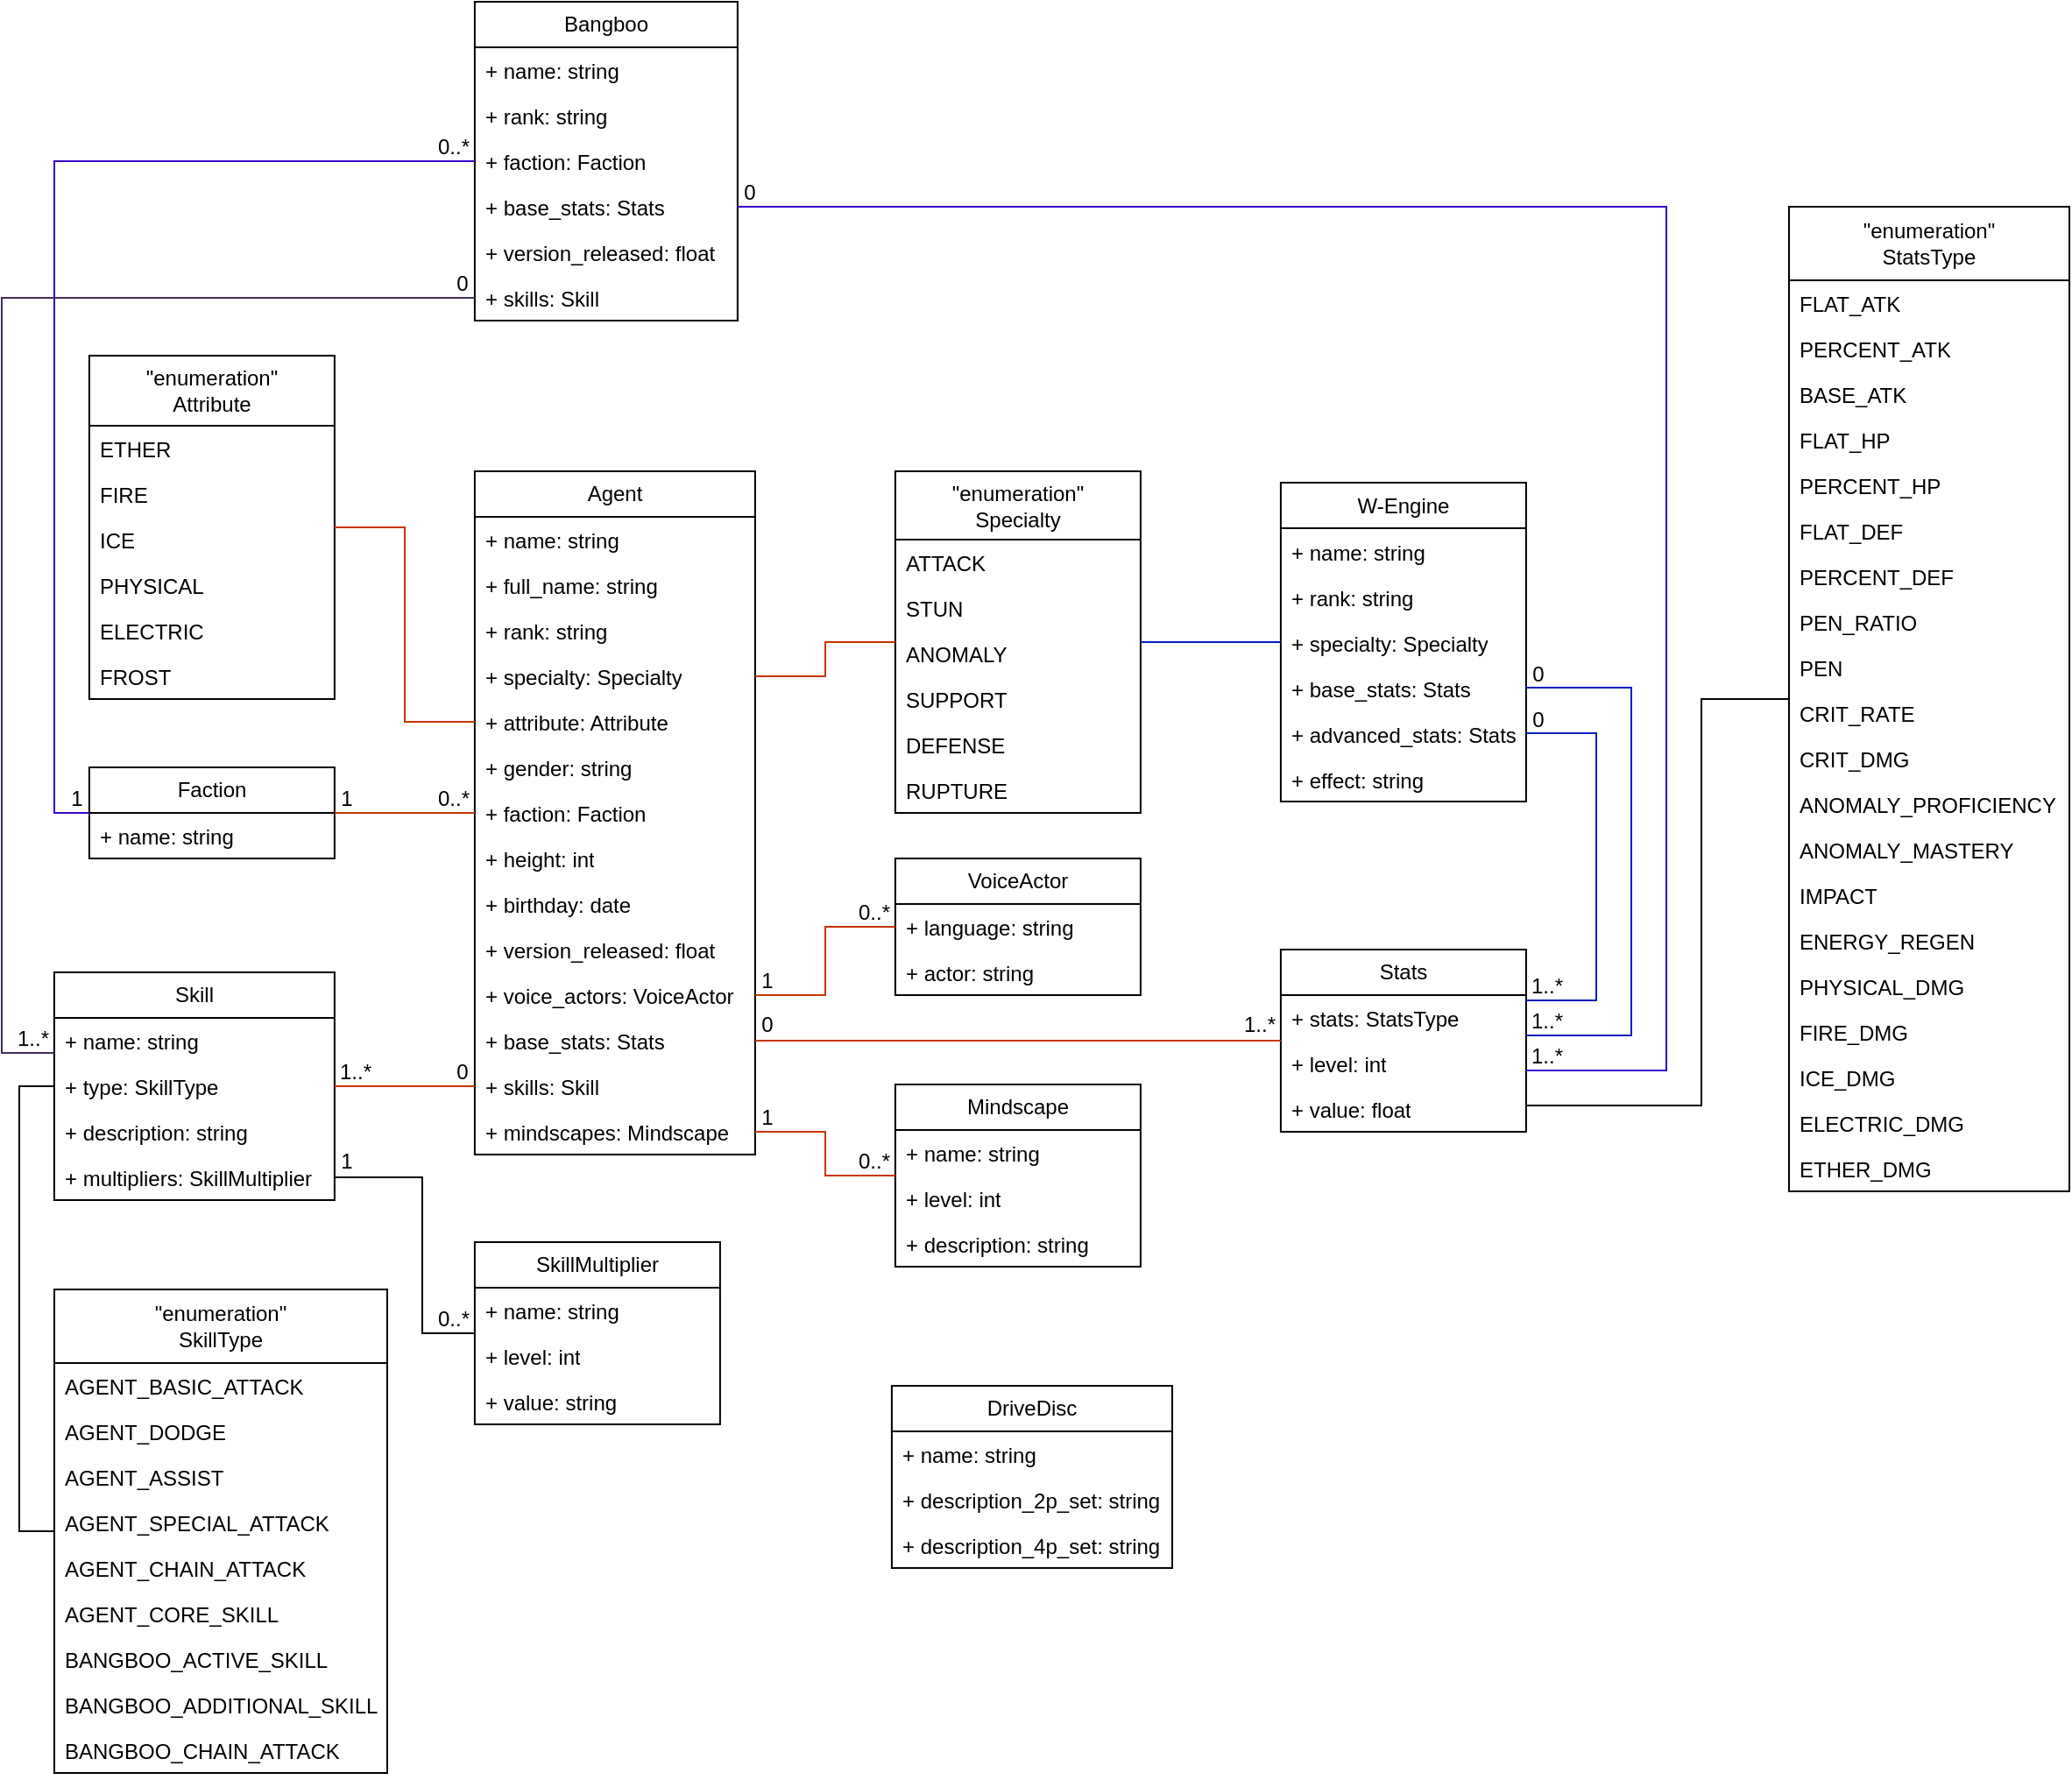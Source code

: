 <mxfile>
    <diagram id="P8Jxklh7Gxz-3FsQAMAO" name="Page-1">
        <mxGraphModel dx="1469" dy="1063" grid="1" gridSize="10" guides="1" tooltips="1" connect="1" arrows="1" fold="1" page="1" pageScale="1" pageWidth="827" pageHeight="1169" math="0" shadow="0">
            <root>
                <mxCell id="0"/>
                <mxCell id="1" parent="0"/>
                <mxCell id="2" value="Agent" style="swimlane;fontStyle=0;childLayout=stackLayout;horizontal=1;startSize=26;fillColor=none;horizontalStack=0;resizeParent=1;resizeParentMax=0;resizeLast=0;collapsible=1;marginBottom=0;whiteSpace=wrap;html=1;" parent="1" vertex="1">
                    <mxGeometry x="279.95" y="278" width="160" height="390" as="geometry"/>
                </mxCell>
                <mxCell id="3" value="+ name: string" style="text;strokeColor=none;fillColor=none;align=left;verticalAlign=top;spacingLeft=4;spacingRight=4;overflow=hidden;rotatable=0;points=[[0,0.5],[1,0.5]];portConstraint=eastwest;whiteSpace=wrap;html=1;" parent="2" vertex="1">
                    <mxGeometry y="26" width="160" height="26" as="geometry"/>
                </mxCell>
                <mxCell id="37" value="+ full_name: string" style="text;strokeColor=none;fillColor=none;align=left;verticalAlign=top;spacingLeft=4;spacingRight=4;overflow=hidden;rotatable=0;points=[[0,0.5],[1,0.5]];portConstraint=eastwest;whiteSpace=wrap;html=1;" parent="2" vertex="1">
                    <mxGeometry y="52" width="160" height="26" as="geometry"/>
                </mxCell>
                <mxCell id="4" value="+ rank: string" style="text;strokeColor=none;fillColor=none;align=left;verticalAlign=top;spacingLeft=4;spacingRight=4;overflow=hidden;rotatable=0;points=[[0,0.5],[1,0.5]];portConstraint=eastwest;whiteSpace=wrap;html=1;" parent="2" vertex="1">
                    <mxGeometry y="78" width="160" height="26" as="geometry"/>
                </mxCell>
                <mxCell id="5" value="+ specialty: Specialty" style="text;strokeColor=none;fillColor=none;align=left;verticalAlign=top;spacingLeft=4;spacingRight=4;overflow=hidden;rotatable=0;points=[[0,0.5],[1,0.5]];portConstraint=eastwest;whiteSpace=wrap;html=1;" parent="2" vertex="1">
                    <mxGeometry y="104" width="160" height="26" as="geometry"/>
                </mxCell>
                <mxCell id="30" value="+ attribute: Attribute" style="text;strokeColor=none;fillColor=none;align=left;verticalAlign=top;spacingLeft=4;spacingRight=4;overflow=hidden;rotatable=0;points=[[0,0.5],[1,0.5]];portConstraint=eastwest;whiteSpace=wrap;html=1;" parent="2" vertex="1">
                    <mxGeometry y="130" width="160" height="26" as="geometry"/>
                </mxCell>
                <mxCell id="35" value="+ gender: string" style="text;strokeColor=none;fillColor=none;align=left;verticalAlign=top;spacingLeft=4;spacingRight=4;overflow=hidden;rotatable=0;points=[[0,0.5],[1,0.5]];portConstraint=eastwest;whiteSpace=wrap;html=1;" parent="2" vertex="1">
                    <mxGeometry y="156" width="160" height="26" as="geometry"/>
                </mxCell>
                <mxCell id="36" value="+ faction: Faction" style="text;strokeColor=none;fillColor=none;align=left;verticalAlign=top;spacingLeft=4;spacingRight=4;overflow=hidden;rotatable=0;points=[[0,0.5],[1,0.5]];portConstraint=eastwest;whiteSpace=wrap;html=1;" parent="2" vertex="1">
                    <mxGeometry y="182" width="160" height="26" as="geometry"/>
                </mxCell>
                <mxCell id="34" value="+ height: int" style="text;strokeColor=none;fillColor=none;align=left;verticalAlign=top;spacingLeft=4;spacingRight=4;overflow=hidden;rotatable=0;points=[[0,0.5],[1,0.5]];portConstraint=eastwest;whiteSpace=wrap;html=1;" parent="2" vertex="1">
                    <mxGeometry y="208" width="160" height="26" as="geometry"/>
                </mxCell>
                <mxCell id="33" value="+ birthday: date" style="text;strokeColor=none;fillColor=none;align=left;verticalAlign=top;spacingLeft=4;spacingRight=4;overflow=hidden;rotatable=0;points=[[0,0.5],[1,0.5]];portConstraint=eastwest;whiteSpace=wrap;html=1;" parent="2" vertex="1">
                    <mxGeometry y="234" width="160" height="26" as="geometry"/>
                </mxCell>
                <mxCell id="32" value="+ version_released: float" style="text;strokeColor=none;fillColor=none;align=left;verticalAlign=top;spacingLeft=4;spacingRight=4;overflow=hidden;rotatable=0;points=[[0,0.5],[1,0.5]];portConstraint=eastwest;whiteSpace=wrap;html=1;" parent="2" vertex="1">
                    <mxGeometry y="260" width="160" height="26" as="geometry"/>
                </mxCell>
                <mxCell id="31" value="+ voice_actors: VoiceActor" style="text;strokeColor=none;fillColor=none;align=left;verticalAlign=top;spacingLeft=4;spacingRight=4;overflow=hidden;rotatable=0;points=[[0,0.5],[1,0.5]];portConstraint=eastwest;whiteSpace=wrap;html=1;" parent="2" vertex="1">
                    <mxGeometry y="286" width="160" height="26" as="geometry"/>
                </mxCell>
                <mxCell id="90" value="+ base_stats: Stats" style="text;strokeColor=none;fillColor=none;align=left;verticalAlign=top;spacingLeft=4;spacingRight=4;overflow=hidden;rotatable=0;points=[[0,0.5],[1,0.5]];portConstraint=eastwest;whiteSpace=wrap;html=1;" parent="2" vertex="1">
                    <mxGeometry y="312" width="160" height="26" as="geometry"/>
                </mxCell>
                <mxCell id="38" value="+ skills: Skill" style="text;strokeColor=none;fillColor=none;align=left;verticalAlign=top;spacingLeft=4;spacingRight=4;overflow=hidden;rotatable=0;points=[[0,0.5],[1,0.5]];portConstraint=eastwest;whiteSpace=wrap;html=1;" parent="2" vertex="1">
                    <mxGeometry y="338" width="160" height="26" as="geometry"/>
                </mxCell>
                <mxCell id="40" value="+ mindscapes: Mindscape" style="text;strokeColor=none;fillColor=none;align=left;verticalAlign=top;spacingLeft=4;spacingRight=4;overflow=hidden;rotatable=0;points=[[0,0.5],[1,0.5]];portConstraint=eastwest;whiteSpace=wrap;html=1;" parent="2" vertex="1">
                    <mxGeometry y="364" width="160" height="26" as="geometry"/>
                </mxCell>
                <mxCell id="6" value="W-Engine" style="swimlane;fontStyle=0;childLayout=stackLayout;horizontal=1;startSize=26;fillColor=none;horizontalStack=0;resizeParent=1;resizeParentMax=0;resizeLast=0;collapsible=1;marginBottom=0;whiteSpace=wrap;html=1;" parent="1" vertex="1">
                    <mxGeometry x="739.95" y="284.5" width="140" height="182" as="geometry"/>
                </mxCell>
                <mxCell id="7" value="+ name: string" style="text;strokeColor=none;fillColor=none;align=left;verticalAlign=top;spacingLeft=4;spacingRight=4;overflow=hidden;rotatable=0;points=[[0,0.5],[1,0.5]];portConstraint=eastwest;whiteSpace=wrap;html=1;" parent="6" vertex="1">
                    <mxGeometry y="26" width="140" height="26" as="geometry"/>
                </mxCell>
                <mxCell id="8" value="+ rank: string" style="text;strokeColor=none;fillColor=none;align=left;verticalAlign=top;spacingLeft=4;spacingRight=4;overflow=hidden;rotatable=0;points=[[0,0.5],[1,0.5]];portConstraint=eastwest;whiteSpace=wrap;html=1;" parent="6" vertex="1">
                    <mxGeometry y="52" width="140" height="26" as="geometry"/>
                </mxCell>
                <mxCell id="9" value="+ specialty: Specialty" style="text;strokeColor=none;fillColor=none;align=left;verticalAlign=top;spacingLeft=4;spacingRight=4;overflow=hidden;rotatable=0;points=[[0,0.5],[1,0.5]];portConstraint=eastwest;whiteSpace=wrap;html=1;" parent="6" vertex="1">
                    <mxGeometry y="78" width="140" height="26" as="geometry"/>
                </mxCell>
                <mxCell id="69" value="+ base_stats: Stats" style="text;strokeColor=none;fillColor=none;align=left;verticalAlign=top;spacingLeft=4;spacingRight=4;overflow=hidden;rotatable=0;points=[[0,0.5],[1,0.5]];portConstraint=eastwest;whiteSpace=wrap;html=1;" parent="6" vertex="1">
                    <mxGeometry y="104" width="140" height="26" as="geometry"/>
                </mxCell>
                <mxCell id="70" value="+ advanced_stats: Stats" style="text;strokeColor=none;fillColor=none;align=left;verticalAlign=top;spacingLeft=4;spacingRight=4;overflow=hidden;rotatable=0;points=[[0,0.5],[1,0.5]];portConstraint=eastwest;whiteSpace=wrap;html=1;" parent="6" vertex="1">
                    <mxGeometry y="130" width="140" height="26" as="geometry"/>
                </mxCell>
                <mxCell id="75" value="+ effect: string" style="text;strokeColor=none;fillColor=none;align=left;verticalAlign=top;spacingLeft=4;spacingRight=4;overflow=hidden;rotatable=0;points=[[0,0.5],[1,0.5]];portConstraint=eastwest;whiteSpace=wrap;html=1;" parent="6" vertex="1">
                    <mxGeometry y="156" width="140" height="26" as="geometry"/>
                </mxCell>
                <mxCell id="10" value="Bangboo" style="swimlane;fontStyle=0;childLayout=stackLayout;horizontal=1;startSize=26;fillColor=none;horizontalStack=0;resizeParent=1;resizeParentMax=0;resizeLast=0;collapsible=1;marginBottom=0;whiteSpace=wrap;html=1;" parent="1" vertex="1">
                    <mxGeometry x="279.95" y="10" width="150" height="182" as="geometry"/>
                </mxCell>
                <mxCell id="11" value="+ name: string" style="text;strokeColor=none;fillColor=none;align=left;verticalAlign=top;spacingLeft=4;spacingRight=4;overflow=hidden;rotatable=0;points=[[0,0.5],[1,0.5]];portConstraint=eastwest;whiteSpace=wrap;html=1;" parent="10" vertex="1">
                    <mxGeometry y="26" width="150" height="26" as="geometry"/>
                </mxCell>
                <mxCell id="12" value="+ rank: string" style="text;strokeColor=none;fillColor=none;align=left;verticalAlign=top;spacingLeft=4;spacingRight=4;overflow=hidden;rotatable=0;points=[[0,0.5],[1,0.5]];portConstraint=eastwest;whiteSpace=wrap;html=1;" parent="10" vertex="1">
                    <mxGeometry y="52" width="150" height="26" as="geometry"/>
                </mxCell>
                <mxCell id="76" value="+ faction: Faction" style="text;strokeColor=none;fillColor=none;align=left;verticalAlign=top;spacingLeft=4;spacingRight=4;overflow=hidden;rotatable=0;points=[[0,0.5],[1,0.5]];portConstraint=eastwest;whiteSpace=wrap;html=1;" parent="10" vertex="1">
                    <mxGeometry y="78" width="150" height="26" as="geometry"/>
                </mxCell>
                <mxCell id="77" value="+ base_stats: Stats" style="text;strokeColor=none;fillColor=none;align=left;verticalAlign=top;spacingLeft=4;spacingRight=4;overflow=hidden;rotatable=0;points=[[0,0.5],[1,0.5]];portConstraint=eastwest;whiteSpace=wrap;html=1;" parent="10" vertex="1">
                    <mxGeometry y="104" width="150" height="26" as="geometry"/>
                </mxCell>
                <mxCell id="92" value="+ version_released: float" style="text;strokeColor=none;fillColor=none;align=left;verticalAlign=top;spacingLeft=4;spacingRight=4;overflow=hidden;rotatable=0;points=[[0,0.5],[1,0.5]];portConstraint=eastwest;whiteSpace=wrap;html=1;" parent="10" vertex="1">
                    <mxGeometry y="130" width="150" height="26" as="geometry"/>
                </mxCell>
                <mxCell id="13" value="+ skills: Skill" style="text;strokeColor=none;fillColor=none;align=left;verticalAlign=top;spacingLeft=4;spacingRight=4;overflow=hidden;rotatable=0;points=[[0,0.5],[1,0.5]];portConstraint=eastwest;whiteSpace=wrap;html=1;" parent="10" vertex="1">
                    <mxGeometry y="156" width="150" height="26" as="geometry"/>
                </mxCell>
                <mxCell id="14" value="DriveDisc" style="swimlane;fontStyle=0;childLayout=stackLayout;horizontal=1;startSize=26;fillColor=none;horizontalStack=0;resizeParent=1;resizeParentMax=0;resizeLast=0;collapsible=1;marginBottom=0;whiteSpace=wrap;html=1;" parent="1" vertex="1">
                    <mxGeometry x="517.95" y="800" width="160.05" height="104" as="geometry"/>
                </mxCell>
                <mxCell id="15" value="+ name: string" style="text;strokeColor=none;fillColor=none;align=left;verticalAlign=top;spacingLeft=4;spacingRight=4;overflow=hidden;rotatable=0;points=[[0,0.5],[1,0.5]];portConstraint=eastwest;whiteSpace=wrap;html=1;" parent="14" vertex="1">
                    <mxGeometry y="26" width="160.05" height="26" as="geometry"/>
                </mxCell>
                <mxCell id="17" value="+ description_2p_set: string" style="text;strokeColor=none;fillColor=none;align=left;verticalAlign=top;spacingLeft=4;spacingRight=4;overflow=hidden;rotatable=0;points=[[0,0.5],[1,0.5]];portConstraint=eastwest;whiteSpace=wrap;html=1;" parent="14" vertex="1">
                    <mxGeometry y="52" width="160.05" height="26" as="geometry"/>
                </mxCell>
                <mxCell id="97" value="+ description_4p_set: string" style="text;strokeColor=none;fillColor=none;align=left;verticalAlign=top;spacingLeft=4;spacingRight=4;overflow=hidden;rotatable=0;points=[[0,0.5],[1,0.5]];portConstraint=eastwest;whiteSpace=wrap;html=1;" parent="14" vertex="1">
                    <mxGeometry y="78" width="160.05" height="26" as="geometry"/>
                </mxCell>
                <mxCell id="18" value="&lt;div&gt;&lt;font style=&quot;color: light-dark(rgb(0, 0, 0), rgb(255, 255, 255));&quot;&gt;&quot;enumeration&quot;&lt;/font&gt;&lt;/div&gt;Attribute" style="swimlane;fontStyle=0;childLayout=stackLayout;horizontal=1;startSize=40;fillColor=none;horizontalStack=0;resizeParent=1;resizeParentMax=0;resizeLast=0;collapsible=1;marginBottom=0;whiteSpace=wrap;html=1;" parent="1" vertex="1">
                    <mxGeometry x="59.95" y="212" width="140" height="196" as="geometry"/>
                </mxCell>
                <mxCell id="19" value="ETHER" style="text;strokeColor=none;fillColor=none;align=left;verticalAlign=top;spacingLeft=4;spacingRight=4;overflow=hidden;rotatable=0;points=[[0,0.5],[1,0.5]];portConstraint=eastwest;whiteSpace=wrap;html=1;" parent="18" vertex="1">
                    <mxGeometry y="40" width="140" height="26" as="geometry"/>
                </mxCell>
                <mxCell id="192" value="FIRE" style="text;strokeColor=none;fillColor=none;align=left;verticalAlign=top;spacingLeft=4;spacingRight=4;overflow=hidden;rotatable=0;points=[[0,0.5],[1,0.5]];portConstraint=eastwest;whiteSpace=wrap;html=1;" parent="18" vertex="1">
                    <mxGeometry y="66" width="140" height="26" as="geometry"/>
                </mxCell>
                <mxCell id="196" value="ICE" style="text;strokeColor=none;fillColor=none;align=left;verticalAlign=top;spacingLeft=4;spacingRight=4;overflow=hidden;rotatable=0;points=[[0,0.5],[1,0.5]];portConstraint=eastwest;whiteSpace=wrap;html=1;" parent="18" vertex="1">
                    <mxGeometry y="92" width="140" height="26" as="geometry"/>
                </mxCell>
                <mxCell id="195" value="PHYSICAL" style="text;strokeColor=none;fillColor=none;align=left;verticalAlign=top;spacingLeft=4;spacingRight=4;overflow=hidden;rotatable=0;points=[[0,0.5],[1,0.5]];portConstraint=eastwest;whiteSpace=wrap;html=1;" parent="18" vertex="1">
                    <mxGeometry y="118" width="140" height="26" as="geometry"/>
                </mxCell>
                <mxCell id="194" value="ELECTRIC" style="text;strokeColor=none;fillColor=none;align=left;verticalAlign=top;spacingLeft=4;spacingRight=4;overflow=hidden;rotatable=0;points=[[0,0.5],[1,0.5]];portConstraint=eastwest;whiteSpace=wrap;html=1;" parent="18" vertex="1">
                    <mxGeometry y="144" width="140" height="26" as="geometry"/>
                </mxCell>
                <mxCell id="193" value="FROST" style="text;strokeColor=none;fillColor=none;align=left;verticalAlign=top;spacingLeft=4;spacingRight=4;overflow=hidden;rotatable=0;points=[[0,0.5],[1,0.5]];portConstraint=eastwest;whiteSpace=wrap;html=1;" parent="18" vertex="1">
                    <mxGeometry y="170" width="140" height="26" as="geometry"/>
                </mxCell>
                <mxCell id="22" value="&lt;div&gt;&quot;enumeration&quot;&lt;/div&gt;&lt;span style=&quot;color: rgb(255, 255, 255);&quot;&gt;&lt;/span&gt;&lt;div&gt;&lt;span style=&quot;background-color: transparent;&quot;&gt;Specialty&lt;/span&gt;&lt;/div&gt;" style="swimlane;fontStyle=0;childLayout=stackLayout;horizontal=1;startSize=39;fillColor=none;horizontalStack=0;resizeParent=1;resizeParentMax=0;resizeLast=0;collapsible=1;marginBottom=0;whiteSpace=wrap;html=1;" parent="1" vertex="1">
                    <mxGeometry x="519.95" y="278" width="140" height="195" as="geometry"/>
                </mxCell>
                <mxCell id="23" value="ATTACK" style="text;strokeColor=none;fillColor=none;align=left;verticalAlign=top;spacingLeft=4;spacingRight=4;overflow=hidden;rotatable=0;points=[[0,0.5],[1,0.5]];portConstraint=eastwest;whiteSpace=wrap;html=1;" parent="22" vertex="1">
                    <mxGeometry y="39" width="140" height="26" as="geometry"/>
                </mxCell>
                <mxCell id="188" value="STUN" style="text;strokeColor=none;fillColor=none;align=left;verticalAlign=top;spacingLeft=4;spacingRight=4;overflow=hidden;rotatable=0;points=[[0,0.5],[1,0.5]];portConstraint=eastwest;whiteSpace=wrap;html=1;" parent="22" vertex="1">
                    <mxGeometry y="65" width="140" height="26" as="geometry"/>
                </mxCell>
                <mxCell id="189" value="ANOMALY" style="text;strokeColor=none;fillColor=none;align=left;verticalAlign=top;spacingLeft=4;spacingRight=4;overflow=hidden;rotatable=0;points=[[0,0.5],[1,0.5]];portConstraint=eastwest;whiteSpace=wrap;html=1;" parent="22" vertex="1">
                    <mxGeometry y="91" width="140" height="26" as="geometry"/>
                </mxCell>
                <mxCell id="190" value="SUPPORT" style="text;strokeColor=none;fillColor=none;align=left;verticalAlign=top;spacingLeft=4;spacingRight=4;overflow=hidden;rotatable=0;points=[[0,0.5],[1,0.5]];portConstraint=eastwest;whiteSpace=wrap;html=1;" parent="22" vertex="1">
                    <mxGeometry y="117" width="140" height="26" as="geometry"/>
                </mxCell>
                <mxCell id="191" value="DEFENSE" style="text;strokeColor=none;fillColor=none;align=left;verticalAlign=top;spacingLeft=4;spacingRight=4;overflow=hidden;rotatable=0;points=[[0,0.5],[1,0.5]];portConstraint=eastwest;whiteSpace=wrap;html=1;" parent="22" vertex="1">
                    <mxGeometry y="143" width="140" height="26" as="geometry"/>
                </mxCell>
                <mxCell id="242" value="RUPTURE" style="text;strokeColor=none;fillColor=none;align=left;verticalAlign=top;spacingLeft=4;spacingRight=4;overflow=hidden;rotatable=0;points=[[0,0.5],[1,0.5]];portConstraint=eastwest;whiteSpace=wrap;html=1;" vertex="1" parent="22">
                    <mxGeometry y="169" width="140" height="26" as="geometry"/>
                </mxCell>
                <mxCell id="26" value="Faction" style="swimlane;fontStyle=0;childLayout=stackLayout;horizontal=1;startSize=26;fillColor=none;horizontalStack=0;resizeParent=1;resizeParentMax=0;resizeLast=0;collapsible=1;marginBottom=0;whiteSpace=wrap;html=1;" parent="1" vertex="1">
                    <mxGeometry x="59.95" y="447" width="140" height="52" as="geometry"/>
                </mxCell>
                <mxCell id="27" value="+ name: string" style="text;strokeColor=none;fillColor=none;align=left;verticalAlign=top;spacingLeft=4;spacingRight=4;overflow=hidden;rotatable=0;points=[[0,0.5],[1,0.5]];portConstraint=eastwest;whiteSpace=wrap;html=1;" parent="26" vertex="1">
                    <mxGeometry y="26" width="140" height="26" as="geometry"/>
                </mxCell>
                <mxCell id="45" value="Skill" style="swimlane;fontStyle=0;childLayout=stackLayout;horizontal=1;startSize=26;fillColor=none;horizontalStack=0;resizeParent=1;resizeParentMax=0;resizeLast=0;collapsible=1;marginBottom=0;whiteSpace=wrap;html=1;" parent="1" vertex="1">
                    <mxGeometry x="39.95" y="564" width="160" height="130" as="geometry"/>
                </mxCell>
                <mxCell id="46" value="+ name: string" style="text;strokeColor=none;fillColor=none;align=left;verticalAlign=top;spacingLeft=4;spacingRight=4;overflow=hidden;rotatable=0;points=[[0,0.5],[1,0.5]];portConstraint=eastwest;whiteSpace=wrap;html=1;" parent="45" vertex="1">
                    <mxGeometry y="26" width="160" height="26" as="geometry"/>
                </mxCell>
                <mxCell id="223" value="+ type: SkillType" style="text;strokeColor=none;fillColor=none;align=left;verticalAlign=top;spacingLeft=4;spacingRight=4;overflow=hidden;rotatable=0;points=[[0,0.5],[1,0.5]];portConstraint=eastwest;whiteSpace=wrap;html=1;" parent="45" vertex="1">
                    <mxGeometry y="52" width="160" height="26" as="geometry"/>
                </mxCell>
                <mxCell id="47" value="+ description: string" style="text;strokeColor=none;fillColor=none;align=left;verticalAlign=top;spacingLeft=4;spacingRight=4;overflow=hidden;rotatable=0;points=[[0,0.5],[1,0.5]];portConstraint=eastwest;whiteSpace=wrap;html=1;" parent="45" vertex="1">
                    <mxGeometry y="78" width="160" height="26" as="geometry"/>
                </mxCell>
                <mxCell id="48" value="+ multipliers: SkillMultiplier" style="text;strokeColor=none;fillColor=none;align=left;verticalAlign=top;spacingLeft=4;spacingRight=4;overflow=hidden;rotatable=0;points=[[0,0.5],[1,0.5]];portConstraint=eastwest;whiteSpace=wrap;html=1;" parent="45" vertex="1">
                    <mxGeometry y="104" width="160" height="26" as="geometry"/>
                </mxCell>
                <mxCell id="60" value="SkillMultiplier" style="swimlane;fontStyle=0;childLayout=stackLayout;horizontal=1;startSize=26;fillColor=none;horizontalStack=0;resizeParent=1;resizeParentMax=0;resizeLast=0;collapsible=1;marginBottom=0;whiteSpace=wrap;html=1;" parent="1" vertex="1">
                    <mxGeometry x="279.95" y="718" width="140" height="104" as="geometry"/>
                </mxCell>
                <mxCell id="61" value="+ name: string" style="text;strokeColor=none;fillColor=none;align=left;verticalAlign=top;spacingLeft=4;spacingRight=4;overflow=hidden;rotatable=0;points=[[0,0.5],[1,0.5]];portConstraint=eastwest;whiteSpace=wrap;html=1;" parent="60" vertex="1">
                    <mxGeometry y="26" width="140" height="26" as="geometry"/>
                </mxCell>
                <mxCell id="62" value="+ level: int" style="text;strokeColor=none;fillColor=none;align=left;verticalAlign=top;spacingLeft=4;spacingRight=4;overflow=hidden;rotatable=0;points=[[0,0.5],[1,0.5]];portConstraint=eastwest;whiteSpace=wrap;html=1;" parent="60" vertex="1">
                    <mxGeometry y="52" width="140" height="26" as="geometry"/>
                </mxCell>
                <mxCell id="63" value="+ value: string" style="text;strokeColor=none;fillColor=none;align=left;verticalAlign=top;spacingLeft=4;spacingRight=4;overflow=hidden;rotatable=0;points=[[0,0.5],[1,0.5]];portConstraint=eastwest;whiteSpace=wrap;html=1;" parent="60" vertex="1">
                    <mxGeometry y="78" width="140" height="26" as="geometry"/>
                </mxCell>
                <mxCell id="71" value="Stats" style="swimlane;fontStyle=0;childLayout=stackLayout;horizontal=1;startSize=26;fillColor=none;horizontalStack=0;resizeParent=1;resizeParentMax=0;resizeLast=0;collapsible=1;marginBottom=0;whiteSpace=wrap;html=1;" parent="1" vertex="1">
                    <mxGeometry x="739.95" y="551" width="140" height="104" as="geometry"/>
                </mxCell>
                <mxCell id="72" value="+ stats: StatsType" style="text;strokeColor=none;fillColor=none;align=left;verticalAlign=top;spacingLeft=4;spacingRight=4;overflow=hidden;rotatable=0;points=[[0,0.5],[1,0.5]];portConstraint=eastwest;whiteSpace=wrap;html=1;" parent="71" vertex="1">
                    <mxGeometry y="26" width="140" height="26" as="geometry"/>
                </mxCell>
                <mxCell id="91" value="+ level: int" style="text;strokeColor=none;fillColor=none;align=left;verticalAlign=top;spacingLeft=4;spacingRight=4;overflow=hidden;rotatable=0;points=[[0,0.5],[1,0.5]];portConstraint=eastwest;whiteSpace=wrap;html=1;" parent="71" vertex="1">
                    <mxGeometry y="52" width="140" height="26" as="geometry"/>
                </mxCell>
                <mxCell id="73" value="+ value: float" style="text;strokeColor=none;fillColor=none;align=left;verticalAlign=top;spacingLeft=4;spacingRight=4;overflow=hidden;rotatable=0;points=[[0,0.5],[1,0.5]];portConstraint=eastwest;whiteSpace=wrap;html=1;" parent="71" vertex="1">
                    <mxGeometry y="78" width="140" height="26" as="geometry"/>
                </mxCell>
                <mxCell id="103" value="VoiceActor" style="swimlane;fontStyle=0;childLayout=stackLayout;horizontal=1;startSize=26;fillColor=none;horizontalStack=0;resizeParent=1;resizeParentMax=0;resizeLast=0;collapsible=1;marginBottom=0;whiteSpace=wrap;html=1;" parent="1" vertex="1">
                    <mxGeometry x="519.95" y="499" width="140" height="78" as="geometry"/>
                </mxCell>
                <mxCell id="104" value="+ language: string" style="text;strokeColor=none;fillColor=none;align=left;verticalAlign=top;spacingLeft=4;spacingRight=4;overflow=hidden;rotatable=0;points=[[0,0.5],[1,0.5]];portConstraint=eastwest;whiteSpace=wrap;html=1;" parent="103" vertex="1">
                    <mxGeometry y="26" width="140" height="26" as="geometry"/>
                </mxCell>
                <mxCell id="105" value="+ actor: string" style="text;strokeColor=none;fillColor=none;align=left;verticalAlign=top;spacingLeft=4;spacingRight=4;overflow=hidden;rotatable=0;points=[[0,0.5],[1,0.5]];portConstraint=eastwest;whiteSpace=wrap;html=1;" parent="103" vertex="1">
                    <mxGeometry y="52" width="140" height="26" as="geometry"/>
                </mxCell>
                <mxCell id="107" value="Mindscape" style="swimlane;fontStyle=0;childLayout=stackLayout;horizontal=1;startSize=26;fillColor=none;horizontalStack=0;resizeParent=1;resizeParentMax=0;resizeLast=0;collapsible=1;marginBottom=0;whiteSpace=wrap;html=1;" parent="1" vertex="1">
                    <mxGeometry x="519.95" y="628" width="140" height="104" as="geometry"/>
                </mxCell>
                <mxCell id="108" value="+ name: string" style="text;strokeColor=none;fillColor=none;align=left;verticalAlign=top;spacingLeft=4;spacingRight=4;overflow=hidden;rotatable=0;points=[[0,0.5],[1,0.5]];portConstraint=eastwest;whiteSpace=wrap;html=1;" parent="107" vertex="1">
                    <mxGeometry y="26" width="140" height="26" as="geometry"/>
                </mxCell>
                <mxCell id="109" value="+ level: int" style="text;strokeColor=none;fillColor=none;align=left;verticalAlign=top;spacingLeft=4;spacingRight=4;overflow=hidden;rotatable=0;points=[[0,0.5],[1,0.5]];portConstraint=eastwest;whiteSpace=wrap;html=1;" parent="107" vertex="1">
                    <mxGeometry y="52" width="140" height="26" as="geometry"/>
                </mxCell>
                <mxCell id="110" value="+ description: string" style="text;strokeColor=none;fillColor=none;align=left;verticalAlign=top;spacingLeft=4;spacingRight=4;overflow=hidden;rotatable=0;points=[[0,0.5],[1,0.5]];portConstraint=eastwest;whiteSpace=wrap;html=1;" parent="107" vertex="1">
                    <mxGeometry y="78" width="140" height="26" as="geometry"/>
                </mxCell>
                <mxCell id="111" style="edgeStyle=elbowEdgeStyle;html=1;exitX=0;exitY=0.5;exitDx=0;exitDy=0;endArrow=none;endFill=0;strokeColor=#C73500;rounded=0;fillColor=#fa6800;" parent="1" source="36" target="26" edge="1">
                    <mxGeometry relative="1" as="geometry">
                        <mxPoint x="230" y="508" as="targetPoint"/>
                    </mxGeometry>
                </mxCell>
                <mxCell id="112" style="edgeStyle=orthogonalEdgeStyle;html=1;exitX=1;exitY=0.5;exitDx=0;exitDy=0;endArrow=none;endFill=0;strokeColor=#C73500;fillColor=#fa6800;rounded=0;curved=0;" parent="1" source="5" target="22" edge="1">
                    <mxGeometry relative="1" as="geometry"/>
                </mxCell>
                <mxCell id="115" style="edgeStyle=elbowEdgeStyle;html=1;exitX=0;exitY=0.5;exitDx=0;exitDy=0;endArrow=none;endFill=0;rounded=0;curved=0;strokeColor=#C73500;fillColor=#fa6800;" parent="1" source="30" target="18" edge="1">
                    <mxGeometry relative="1" as="geometry"/>
                </mxCell>
                <mxCell id="129" style="edgeStyle=none;html=1;exitX=1;exitY=0.5;exitDx=0;exitDy=0;endArrow=none;endFill=0;strokeColor=#C73500;fillColor=#fa6800;" parent="1" source="90" target="71" edge="1">
                    <mxGeometry relative="1" as="geometry"/>
                </mxCell>
                <mxCell id="130" style="edgeStyle=orthogonalEdgeStyle;html=1;exitX=1;exitY=0.5;exitDx=0;exitDy=0;rounded=0;endArrow=none;endFill=0;strokeColor=#C73500;fillColor=#fa6800;" parent="1" source="31" target="103" edge="1">
                    <mxGeometry relative="1" as="geometry"/>
                </mxCell>
                <mxCell id="131" style="edgeStyle=orthogonalEdgeStyle;html=1;exitX=1;exitY=0.5;exitDx=0;exitDy=0;rounded=0;curved=0;endArrow=none;endFill=0;strokeColor=#C73500;fillColor=#fa6800;" parent="1" source="40" target="107" edge="1">
                    <mxGeometry relative="1" as="geometry"/>
                </mxCell>
                <mxCell id="133" style="edgeStyle=orthogonalEdgeStyle;html=1;exitX=1;exitY=0.5;exitDx=0;exitDy=0;rounded=0;curved=0;endArrow=none;endFill=0;fillColor=#6a00ff;strokeColor=#3700CC;" parent="1" source="77" target="71" edge="1">
                    <mxGeometry relative="1" as="geometry">
                        <Array as="points">
                            <mxPoint x="960" y="127"/>
                            <mxPoint x="960" y="620"/>
                        </Array>
                    </mxGeometry>
                </mxCell>
                <mxCell id="134" style="edgeStyle=orthogonalEdgeStyle;html=1;exitX=1;exitY=0.5;exitDx=0;exitDy=0;rounded=0;endArrow=none;endFill=0;strokeColor=#001DBC;fillColor=#0050ef;" parent="1" source="70" target="71" edge="1">
                    <mxGeometry relative="1" as="geometry">
                        <Array as="points">
                            <mxPoint x="920" y="428"/>
                            <mxPoint x="920" y="580"/>
                        </Array>
                    </mxGeometry>
                </mxCell>
                <mxCell id="135" style="edgeStyle=orthogonalEdgeStyle;html=1;exitX=1;exitY=0.5;exitDx=0;exitDy=0;rounded=0;endArrow=none;endFill=0;strokeColor=#001DBC;fillColor=#0050ef;" parent="1" source="69" target="71" edge="1">
                    <mxGeometry relative="1" as="geometry">
                        <Array as="points">
                            <mxPoint x="940" y="402"/>
                            <mxPoint x="940" y="600"/>
                        </Array>
                    </mxGeometry>
                </mxCell>
                <mxCell id="139" style="edgeStyle=orthogonalEdgeStyle;html=1;exitX=0;exitY=0.5;exitDx=0;exitDy=0;rounded=0;endArrow=none;endFill=0;strokeColor=#001DBC;fillColor=#0050ef;" parent="1" source="9" target="22" edge="1">
                    <mxGeometry relative="1" as="geometry"/>
                </mxCell>
                <mxCell id="141" style="edgeStyle=orthogonalEdgeStyle;html=1;exitX=1;exitY=0.5;exitDx=0;exitDy=0;endArrow=none;endFill=0;strokeColor=light-dark(#000000,#FFFFFF);rounded=0;curved=0;" parent="1" source="48" target="60" edge="1">
                    <mxGeometry relative="1" as="geometry">
                        <Array as="points">
                            <mxPoint x="250" y="681"/>
                            <mxPoint x="250" y="770"/>
                        </Array>
                    </mxGeometry>
                </mxCell>
                <mxCell id="149" value="1" style="text;html=1;align=center;verticalAlign=middle;whiteSpace=wrap;rounded=0;" parent="1" vertex="1">
                    <mxGeometry x="201.95" y="460" width="10" height="10" as="geometry"/>
                </mxCell>
                <mxCell id="150" value="0..*" style="text;html=1;align=center;verticalAlign=middle;whiteSpace=wrap;rounded=0;" parent="1" vertex="1">
                    <mxGeometry x="257.95" y="460" width="20" height="10" as="geometry"/>
                </mxCell>
                <mxCell id="153" value="1..*" style="text;html=1;align=center;verticalAlign=middle;whiteSpace=wrap;rounded=0;" parent="1" vertex="1">
                    <mxGeometry x="201.95" y="616" width="20" height="10" as="geometry"/>
                </mxCell>
                <mxCell id="155" value="0..*" style="text;html=1;align=center;verticalAlign=middle;whiteSpace=wrap;rounded=0;" parent="1" vertex="1">
                    <mxGeometry x="258" y="757" width="20" height="10" as="geometry"/>
                </mxCell>
                <mxCell id="156" value="1" style="text;html=1;align=center;verticalAlign=middle;whiteSpace=wrap;rounded=0;" parent="1" vertex="1">
                    <mxGeometry x="201.95" y="667" width="10" height="10" as="geometry"/>
                </mxCell>
                <mxCell id="157" value="0..*" style="text;html=1;align=center;verticalAlign=middle;whiteSpace=wrap;rounded=0;" parent="1" vertex="1">
                    <mxGeometry x="497.95" y="525" width="20" height="10" as="geometry"/>
                </mxCell>
                <mxCell id="158" value="1" style="text;html=1;align=center;verticalAlign=middle;whiteSpace=wrap;rounded=0;" parent="1" vertex="1">
                    <mxGeometry x="441.95" y="564" width="10" height="10" as="geometry"/>
                </mxCell>
                <mxCell id="159" value="0..*" style="text;html=1;align=center;verticalAlign=middle;whiteSpace=wrap;rounded=0;" parent="1" vertex="1">
                    <mxGeometry x="497.95" y="667" width="20" height="10" as="geometry"/>
                </mxCell>
                <mxCell id="161" value="1" style="text;html=1;align=center;verticalAlign=middle;whiteSpace=wrap;rounded=0;" parent="1" vertex="1">
                    <mxGeometry x="441.95" y="642" width="10" height="10" as="geometry"/>
                </mxCell>
                <mxCell id="162" value="1..*" style="text;html=1;align=center;verticalAlign=middle;whiteSpace=wrap;rounded=0;" parent="1" vertex="1">
                    <mxGeometry x="717.95" y="589" width="20" height="10" as="geometry"/>
                </mxCell>
                <mxCell id="163" value="0" style="text;html=1;align=center;verticalAlign=middle;whiteSpace=wrap;rounded=0;" parent="1" vertex="1">
                    <mxGeometry x="442" y="589" width="10" height="10" as="geometry"/>
                </mxCell>
                <mxCell id="168" value="0" style="text;html=1;align=center;verticalAlign=middle;whiteSpace=wrap;rounded=0;" parent="1" vertex="1">
                    <mxGeometry x="881.95" y="414.5" width="10" height="10" as="geometry"/>
                </mxCell>
                <mxCell id="170" value="0" style="text;html=1;align=center;verticalAlign=middle;whiteSpace=wrap;rounded=0;" parent="1" vertex="1">
                    <mxGeometry x="882" y="388.5" width="10" height="10" as="geometry"/>
                </mxCell>
                <mxCell id="175" value="0" style="text;html=1;align=center;verticalAlign=middle;whiteSpace=wrap;rounded=0;" parent="1" vertex="1">
                    <mxGeometry x="267.95" y="166" width="10" height="10" as="geometry"/>
                </mxCell>
                <mxCell id="177" value="1" style="text;html=1;align=center;verticalAlign=middle;whiteSpace=wrap;rounded=0;" parent="1" vertex="1">
                    <mxGeometry x="47.95" y="460" width="10" height="10" as="geometry"/>
                </mxCell>
                <mxCell id="178" value="0..*" style="text;html=1;align=center;verticalAlign=middle;whiteSpace=wrap;rounded=0;" parent="1" vertex="1">
                    <mxGeometry x="257.95" y="88" width="20" height="10" as="geometry"/>
                </mxCell>
                <mxCell id="179" value="1..*" style="text;html=1;align=center;verticalAlign=middle;whiteSpace=wrap;rounded=0;" parent="1" vertex="1">
                    <mxGeometry x="881.95" y="607" width="20" height="10" as="geometry"/>
                </mxCell>
                <mxCell id="180" value="0" style="text;html=1;align=center;verticalAlign=middle;whiteSpace=wrap;rounded=0;" parent="1" vertex="1">
                    <mxGeometry x="432" y="114" width="10" height="10" as="geometry"/>
                </mxCell>
                <mxCell id="186" value="1..*" style="text;html=1;align=center;verticalAlign=middle;whiteSpace=wrap;rounded=0;" parent="1" vertex="1">
                    <mxGeometry x="18" y="597" width="20" height="10" as="geometry"/>
                </mxCell>
                <mxCell id="198" style="edgeStyle=orthogonalEdgeStyle;html=1;exitX=0;exitY=0.5;exitDx=0;exitDy=0;rounded=0;fillColor=#6a00ff;strokeColor=#3700CC;endArrow=none;endFill=0;" parent="1" source="76" target="26" edge="1">
                    <mxGeometry relative="1" as="geometry">
                        <Array as="points">
                            <mxPoint x="40" y="101"/>
                            <mxPoint x="40" y="473"/>
                        </Array>
                    </mxGeometry>
                </mxCell>
                <mxCell id="220" style="edgeStyle=orthogonalEdgeStyle;html=1;rounded=0;curved=0;endArrow=none;endFill=0;" parent="1" source="199" target="71" edge="1">
                    <mxGeometry relative="1" as="geometry">
                        <Array as="points">
                            <mxPoint x="980" y="408"/>
                            <mxPoint x="980" y="640"/>
                        </Array>
                    </mxGeometry>
                </mxCell>
                <mxCell id="199" value="&quot;enumeration&quot;&lt;div&gt;StatsType&lt;/div&gt;" style="swimlane;fontStyle=0;childLayout=stackLayout;horizontal=1;startSize=42;fillColor=none;horizontalStack=0;resizeParent=1;resizeParentMax=0;resizeLast=0;collapsible=1;marginBottom=0;whiteSpace=wrap;html=1;" parent="1" vertex="1">
                    <mxGeometry x="1030" y="127" width="160" height="562" as="geometry"/>
                </mxCell>
                <mxCell id="200" value="FLAT_ATK" style="text;strokeColor=none;fillColor=none;align=left;verticalAlign=top;spacingLeft=4;spacingRight=4;overflow=hidden;rotatable=0;points=[[0,0.5],[1,0.5]];portConstraint=eastwest;whiteSpace=wrap;html=1;" parent="199" vertex="1">
                    <mxGeometry y="42" width="160" height="26" as="geometry"/>
                </mxCell>
                <mxCell id="208" value="PERCENT_ATK" style="text;strokeColor=none;fillColor=none;align=left;verticalAlign=top;spacingLeft=4;spacingRight=4;overflow=hidden;rotatable=0;points=[[0,0.5],[1,0.5]];portConstraint=eastwest;whiteSpace=wrap;html=1;" parent="199" vertex="1">
                    <mxGeometry y="68" width="160" height="26" as="geometry"/>
                </mxCell>
                <mxCell id="212" value="BASE_ATK" style="text;strokeColor=none;fillColor=none;align=left;verticalAlign=top;spacingLeft=4;spacingRight=4;overflow=hidden;rotatable=0;points=[[0,0.5],[1,0.5]];portConstraint=eastwest;whiteSpace=wrap;html=1;" parent="199" vertex="1">
                    <mxGeometry y="94" width="160" height="26" as="geometry"/>
                </mxCell>
                <mxCell id="207" value="FLAT_HP" style="text;strokeColor=none;fillColor=none;align=left;verticalAlign=top;spacingLeft=4;spacingRight=4;overflow=hidden;rotatable=0;points=[[0,0.5],[1,0.5]];portConstraint=eastwest;whiteSpace=wrap;html=1;" parent="199" vertex="1">
                    <mxGeometry y="120" width="160" height="26" as="geometry"/>
                </mxCell>
                <mxCell id="211" value="PERCENT_HP" style="text;strokeColor=none;fillColor=none;align=left;verticalAlign=top;spacingLeft=4;spacingRight=4;overflow=hidden;rotatable=0;points=[[0,0.5],[1,0.5]];portConstraint=eastwest;whiteSpace=wrap;html=1;" parent="199" vertex="1">
                    <mxGeometry y="146" width="160" height="26" as="geometry"/>
                </mxCell>
                <mxCell id="201" value="FLAT_DEF" style="text;strokeColor=none;fillColor=none;align=left;verticalAlign=top;spacingLeft=4;spacingRight=4;overflow=hidden;rotatable=0;points=[[0,0.5],[1,0.5]];portConstraint=eastwest;whiteSpace=wrap;html=1;" parent="199" vertex="1">
                    <mxGeometry y="172" width="160" height="26" as="geometry"/>
                </mxCell>
                <mxCell id="213" value="PERCENT_DEF" style="text;strokeColor=none;fillColor=none;align=left;verticalAlign=top;spacingLeft=4;spacingRight=4;overflow=hidden;rotatable=0;points=[[0,0.5],[1,0.5]];portConstraint=eastwest;whiteSpace=wrap;html=1;" parent="199" vertex="1">
                    <mxGeometry y="198" width="160" height="26" as="geometry"/>
                </mxCell>
                <mxCell id="202" value="PEN_RATIO" style="text;strokeColor=none;fillColor=none;align=left;verticalAlign=top;spacingLeft=4;spacingRight=4;overflow=hidden;rotatable=0;points=[[0,0.5],[1,0.5]];portConstraint=eastwest;whiteSpace=wrap;html=1;" parent="199" vertex="1">
                    <mxGeometry y="224" width="160" height="26" as="geometry"/>
                </mxCell>
                <mxCell id="210" value="PEN" style="text;strokeColor=none;fillColor=none;align=left;verticalAlign=top;spacingLeft=4;spacingRight=4;overflow=hidden;rotatable=0;points=[[0,0.5],[1,0.5]];portConstraint=eastwest;whiteSpace=wrap;html=1;" parent="199" vertex="1">
                    <mxGeometry y="250" width="160" height="26" as="geometry"/>
                </mxCell>
                <mxCell id="209" value="CRIT_RATE" style="text;strokeColor=none;fillColor=none;align=left;verticalAlign=top;spacingLeft=4;spacingRight=4;overflow=hidden;rotatable=0;points=[[0,0.5],[1,0.5]];portConstraint=eastwest;whiteSpace=wrap;html=1;" parent="199" vertex="1">
                    <mxGeometry y="276" width="160" height="26" as="geometry"/>
                </mxCell>
                <mxCell id="206" value="CRIT_DMG" style="text;strokeColor=none;fillColor=none;align=left;verticalAlign=top;spacingLeft=4;spacingRight=4;overflow=hidden;rotatable=0;points=[[0,0.5],[1,0.5]];portConstraint=eastwest;whiteSpace=wrap;html=1;" parent="199" vertex="1">
                    <mxGeometry y="302" width="160" height="26" as="geometry"/>
                </mxCell>
                <mxCell id="205" value="ANOMALY_PROFICIENCY" style="text;strokeColor=none;fillColor=none;align=left;verticalAlign=top;spacingLeft=4;spacingRight=4;overflow=hidden;rotatable=0;points=[[0,0.5],[1,0.5]];portConstraint=eastwest;whiteSpace=wrap;html=1;" parent="199" vertex="1">
                    <mxGeometry y="328" width="160" height="26" as="geometry"/>
                </mxCell>
                <mxCell id="204" value="ANOMALY_MASTERY" style="text;strokeColor=none;fillColor=none;align=left;verticalAlign=top;spacingLeft=4;spacingRight=4;overflow=hidden;rotatable=0;points=[[0,0.5],[1,0.5]];portConstraint=eastwest;whiteSpace=wrap;html=1;" parent="199" vertex="1">
                    <mxGeometry y="354" width="160" height="26" as="geometry"/>
                </mxCell>
                <mxCell id="203" value="IMPACT" style="text;strokeColor=none;fillColor=none;align=left;verticalAlign=top;spacingLeft=4;spacingRight=4;overflow=hidden;rotatable=0;points=[[0,0.5],[1,0.5]];portConstraint=eastwest;whiteSpace=wrap;html=1;" parent="199" vertex="1">
                    <mxGeometry y="380" width="160" height="26" as="geometry"/>
                </mxCell>
                <mxCell id="214" value="ENERGY_REGEN" style="text;strokeColor=none;fillColor=none;align=left;verticalAlign=top;spacingLeft=4;spacingRight=4;overflow=hidden;rotatable=0;points=[[0,0.5],[1,0.5]];portConstraint=eastwest;whiteSpace=wrap;html=1;" parent="199" vertex="1">
                    <mxGeometry y="406" width="160" height="26" as="geometry"/>
                </mxCell>
                <mxCell id="215" value="PHYSICAL_DMG" style="text;strokeColor=none;fillColor=none;align=left;verticalAlign=top;spacingLeft=4;spacingRight=4;overflow=hidden;rotatable=0;points=[[0,0.5],[1,0.5]];portConstraint=eastwest;whiteSpace=wrap;html=1;" parent="199" vertex="1">
                    <mxGeometry y="432" width="160" height="26" as="geometry"/>
                </mxCell>
                <mxCell id="216" value="FIRE_DMG" style="text;strokeColor=none;fillColor=none;align=left;verticalAlign=top;spacingLeft=4;spacingRight=4;overflow=hidden;rotatable=0;points=[[0,0.5],[1,0.5]];portConstraint=eastwest;whiteSpace=wrap;html=1;" parent="199" vertex="1">
                    <mxGeometry y="458" width="160" height="26" as="geometry"/>
                </mxCell>
                <mxCell id="217" value="ICE_DMG" style="text;strokeColor=none;fillColor=none;align=left;verticalAlign=top;spacingLeft=4;spacingRight=4;overflow=hidden;rotatable=0;points=[[0,0.5],[1,0.5]];portConstraint=eastwest;whiteSpace=wrap;html=1;" parent="199" vertex="1">
                    <mxGeometry y="484" width="160" height="26" as="geometry"/>
                </mxCell>
                <mxCell id="218" value="ELECTRIC_DMG" style="text;strokeColor=none;fillColor=none;align=left;verticalAlign=top;spacingLeft=4;spacingRight=4;overflow=hidden;rotatable=0;points=[[0,0.5],[1,0.5]];portConstraint=eastwest;whiteSpace=wrap;html=1;" parent="199" vertex="1">
                    <mxGeometry y="510" width="160" height="26" as="geometry"/>
                </mxCell>
                <mxCell id="219" value="ETHER_DMG" style="text;strokeColor=none;fillColor=none;align=left;verticalAlign=top;spacingLeft=4;spacingRight=4;overflow=hidden;rotatable=0;points=[[0,0.5],[1,0.5]];portConstraint=eastwest;whiteSpace=wrap;html=1;" parent="199" vertex="1">
                    <mxGeometry y="536" width="160" height="26" as="geometry"/>
                </mxCell>
                <mxCell id="222" style="edgeStyle=none;html=1;exitX=0;exitY=0.5;exitDx=0;exitDy=0;fillColor=#fa6800;strokeColor=#C73500;endArrow=none;endFill=0;" parent="1" source="38" target="45" edge="1">
                    <mxGeometry relative="1" as="geometry"/>
                </mxCell>
                <mxCell id="224" value="0" style="text;html=1;align=center;verticalAlign=middle;whiteSpace=wrap;rounded=0;" parent="1" vertex="1">
                    <mxGeometry x="268" y="616" width="10" height="10" as="geometry"/>
                </mxCell>
                <mxCell id="227" style="edgeStyle=orthogonalEdgeStyle;html=1;exitX=0;exitY=0.5;exitDx=0;exitDy=0;rounded=0;fillColor=#76608a;strokeColor=#432D57;endArrow=none;endFill=0;" parent="1" source="13" target="45" edge="1">
                    <mxGeometry relative="1" as="geometry">
                        <Array as="points">
                            <mxPoint x="10" y="179"/>
                            <mxPoint x="10" y="610"/>
                        </Array>
                    </mxGeometry>
                </mxCell>
                <mxCell id="228" value="&lt;div&gt;&quot;enumeration&quot;&lt;/div&gt;SkillType" style="swimlane;fontStyle=0;childLayout=stackLayout;horizontal=1;startSize=42;fillColor=none;horizontalStack=0;resizeParent=1;resizeParentMax=0;resizeLast=0;collapsible=1;marginBottom=0;whiteSpace=wrap;html=1;" parent="1" vertex="1">
                    <mxGeometry x="40" y="745" width="190" height="276" as="geometry"/>
                </mxCell>
                <mxCell id="229" value="AGENT_BASIC_ATTACK" style="text;strokeColor=none;fillColor=none;align=left;verticalAlign=top;spacingLeft=4;spacingRight=4;overflow=hidden;rotatable=0;points=[[0,0.5],[1,0.5]];portConstraint=eastwest;whiteSpace=wrap;html=1;" parent="228" vertex="1">
                    <mxGeometry y="42" width="190" height="26" as="geometry"/>
                </mxCell>
                <mxCell id="230" value="AGENT_DODGE" style="text;strokeColor=none;fillColor=none;align=left;verticalAlign=top;spacingLeft=4;spacingRight=4;overflow=hidden;rotatable=0;points=[[0,0.5],[1,0.5]];portConstraint=eastwest;whiteSpace=wrap;html=1;" parent="228" vertex="1">
                    <mxGeometry y="68" width="190" height="26" as="geometry"/>
                </mxCell>
                <mxCell id="231" value="AGENT_ASSIST" style="text;strokeColor=none;fillColor=none;align=left;verticalAlign=top;spacingLeft=4;spacingRight=4;overflow=hidden;rotatable=0;points=[[0,0.5],[1,0.5]];portConstraint=eastwest;whiteSpace=wrap;html=1;" parent="228" vertex="1">
                    <mxGeometry y="94" width="190" height="26" as="geometry"/>
                </mxCell>
                <mxCell id="234" value="AGENT_SPECIAL_ATTACK" style="text;strokeColor=none;fillColor=none;align=left;verticalAlign=top;spacingLeft=4;spacingRight=4;overflow=hidden;rotatable=0;points=[[0,0.5],[1,0.5]];portConstraint=eastwest;whiteSpace=wrap;html=1;" parent="228" vertex="1">
                    <mxGeometry y="120" width="190" height="26" as="geometry"/>
                </mxCell>
                <mxCell id="235" value="AGENT_CHAIN_ATTACK" style="text;strokeColor=none;fillColor=none;align=left;verticalAlign=top;spacingLeft=4;spacingRight=4;overflow=hidden;rotatable=0;points=[[0,0.5],[1,0.5]];portConstraint=eastwest;whiteSpace=wrap;html=1;" parent="228" vertex="1">
                    <mxGeometry y="146" width="190" height="26" as="geometry"/>
                </mxCell>
                <mxCell id="233" value="AGENT_CORE_SKILL" style="text;strokeColor=none;fillColor=none;align=left;verticalAlign=top;spacingLeft=4;spacingRight=4;overflow=hidden;rotatable=0;points=[[0,0.5],[1,0.5]];portConstraint=eastwest;whiteSpace=wrap;html=1;" parent="228" vertex="1">
                    <mxGeometry y="172" width="190" height="26" as="geometry"/>
                </mxCell>
                <mxCell id="237" value="BANGBOO_ACTIVE_SKILL" style="text;strokeColor=none;fillColor=none;align=left;verticalAlign=top;spacingLeft=4;spacingRight=4;overflow=hidden;rotatable=0;points=[[0,0.5],[1,0.5]];portConstraint=eastwest;whiteSpace=wrap;html=1;" parent="228" vertex="1">
                    <mxGeometry y="198" width="190" height="26" as="geometry"/>
                </mxCell>
                <mxCell id="236" value="BANGBOO_ADDITIONAL_SKILL" style="text;strokeColor=none;fillColor=none;align=left;verticalAlign=top;spacingLeft=4;spacingRight=4;overflow=hidden;rotatable=0;points=[[0,0.5],[1,0.5]];portConstraint=eastwest;whiteSpace=wrap;html=1;" parent="228" vertex="1">
                    <mxGeometry y="224" width="190" height="26" as="geometry"/>
                </mxCell>
                <mxCell id="238" value="BANGBOO_CHAIN_ATTACK" style="text;strokeColor=none;fillColor=none;align=left;verticalAlign=top;spacingLeft=4;spacingRight=4;overflow=hidden;rotatable=0;points=[[0,0.5],[1,0.5]];portConstraint=eastwest;whiteSpace=wrap;html=1;" parent="228" vertex="1">
                    <mxGeometry y="250" width="190" height="26" as="geometry"/>
                </mxCell>
                <mxCell id="239" style="edgeStyle=orthogonalEdgeStyle;html=1;exitX=0;exitY=0.5;exitDx=0;exitDy=0;rounded=0;curved=0;endArrow=none;endFill=0;" parent="1" source="223" target="228" edge="1">
                    <mxGeometry relative="1" as="geometry">
                        <Array as="points">
                            <mxPoint x="20" y="629"/>
                            <mxPoint x="20" y="883"/>
                        </Array>
                    </mxGeometry>
                </mxCell>
                <mxCell id="240" value="1..*" style="text;html=1;align=center;verticalAlign=middle;whiteSpace=wrap;rounded=0;" parent="1" vertex="1">
                    <mxGeometry x="882" y="587" width="20" height="10" as="geometry"/>
                </mxCell>
                <mxCell id="241" value="1..*" style="text;html=1;align=center;verticalAlign=middle;whiteSpace=wrap;rounded=0;" parent="1" vertex="1">
                    <mxGeometry x="882" y="567" width="20" height="10" as="geometry"/>
                </mxCell>
            </root>
        </mxGraphModel>
    </diagram>
</mxfile>